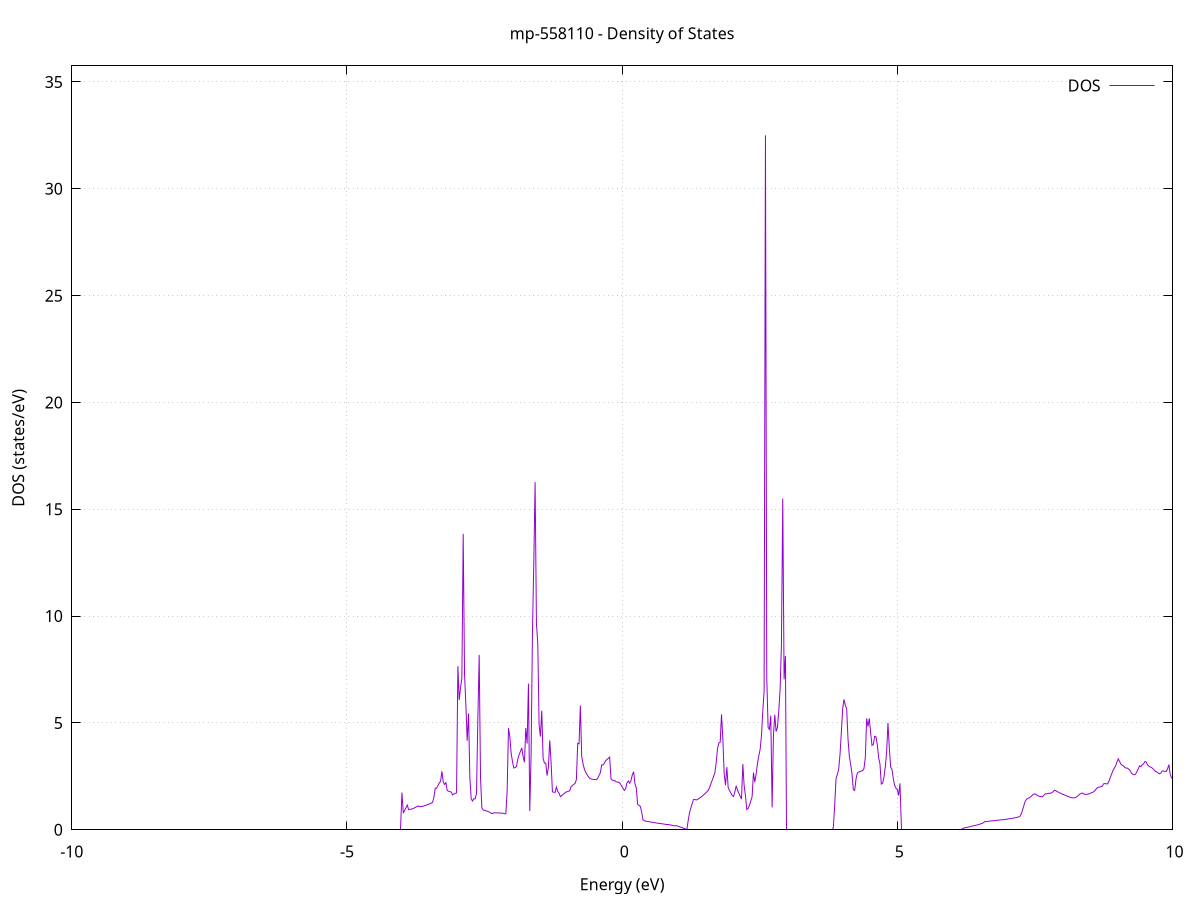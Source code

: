 set title 'mp-558110 - Density of States'
set xlabel 'Energy (eV)'
set ylabel 'DOS (states/eV)'
set grid
set xrange [-10:10]
set yrange [0:35.754]
set xzeroaxis lt -1
set terminal png size 800,600
set output 'mp-558110_dos_gnuplot.png'
plot '-' using 1:2 with lines title 'DOS'
-35.089300 0.000000
-35.065100 0.000000
-35.040900 0.000000
-35.016700 0.000000
-34.992600 0.000000
-34.968400 0.000000
-34.944200 0.000000
-34.920000 0.000000
-34.895800 0.000000
-34.871600 0.000000
-34.847400 0.000000
-34.823200 0.000000
-34.799000 0.000000
-34.774800 0.000000
-34.750600 0.000000
-34.726400 0.000000
-34.702200 0.000000
-34.678000 0.000000
-34.653800 0.000000
-34.629700 0.000000
-34.605500 0.000000
-34.581300 0.000000
-34.557100 0.000000
-34.532900 0.000000
-34.508700 0.000000
-34.484500 0.000000
-34.460300 0.000000
-34.436100 0.000000
-34.411900 0.000000
-34.387700 0.000000
-34.363500 0.000000
-34.339300 0.000000
-34.315100 0.000000
-34.290900 0.000000
-34.266800 0.000000
-34.242600 0.000000
-34.218400 0.000000
-34.194200 0.000000
-34.170000 0.000000
-34.145800 0.000000
-34.121600 0.000000
-34.097400 0.000000
-34.073200 0.000000
-34.049000 0.000000
-34.024800 0.000000
-34.000600 0.000000
-33.976400 0.000000
-33.952200 0.000000
-33.928000 0.000000
-33.903900 0.000000
-33.879700 0.000000
-33.855500 0.000000
-33.831300 0.000000
-33.807100 0.000000
-33.782900 0.000000
-33.758700 0.000000
-33.734500 0.000000
-33.710300 0.000000
-33.686100 0.000000
-33.661900 0.000000
-33.637700 0.000000
-33.613500 0.000000
-33.589300 0.000000
-33.565100 0.000000
-33.541000 0.000000
-33.516800 0.000000
-33.492600 0.000000
-33.468400 0.000000
-33.444200 0.000000
-33.420000 0.000000
-33.395800 0.000000
-33.371600 0.000000
-33.347400 0.000000
-33.323200 0.000000
-33.299000 0.000000
-33.274800 0.000000
-33.250600 0.000000
-33.226400 0.000000
-33.202200 0.000000
-33.178100 0.000000
-33.153900 0.000000
-33.129700 0.000000
-33.105500 0.000000
-33.081300 0.000000
-33.057100 0.000000
-33.032900 0.000000
-33.008700 0.000000
-32.984500 0.000000
-32.960300 0.000000
-32.936100 0.000000
-32.911900 0.000000
-32.887700 27.364100
-32.863500 34.169900
-32.839300 18.101600
-32.815200 65.673700
-32.791000 176.182500
-32.766800 33.784800
-32.742600 0.000000
-32.718400 0.000000
-32.694200 0.000000
-32.670000 0.000000
-32.645800 0.000000
-32.621600 0.000000
-32.597400 0.000000
-32.573200 0.000000
-32.549000 0.000000
-32.524800 0.000000
-32.500600 0.000000
-32.476400 0.000000
-32.452300 0.000000
-32.428100 0.000000
-32.403900 0.000000
-32.379700 0.000000
-32.355500 0.000000
-32.331300 0.000000
-32.307100 0.000000
-32.282900 0.000000
-32.258700 0.000000
-32.234500 0.000000
-32.210300 0.000000
-32.186100 0.000000
-32.161900 0.000000
-32.137700 0.000000
-32.113500 0.000000
-32.089400 0.000000
-32.065200 0.000000
-32.041000 0.000000
-32.016800 0.000000
-31.992600 0.000000
-31.968400 0.000000
-31.944200 0.000000
-31.920000 0.000000
-31.895800 0.000000
-31.871600 0.000000
-31.847400 0.000000
-31.823200 0.000000
-31.799000 0.000000
-31.774800 0.000000
-31.750600 0.000000
-31.726500 0.000000
-31.702300 0.000000
-31.678100 0.000000
-31.653900 0.000000
-31.629700 0.000000
-31.605500 0.000000
-31.581300 0.000000
-31.557100 0.000000
-31.532900 0.000000
-31.508700 0.000000
-31.484500 0.000000
-31.460300 0.000000
-31.436100 0.000000
-31.411900 0.000000
-31.387700 0.000000
-31.363600 0.000000
-31.339400 0.000000
-31.315200 0.000000
-31.291000 0.000000
-31.266800 0.000000
-31.242600 0.000000
-31.218400 0.000000
-31.194200 0.000000
-31.170000 0.000000
-31.145800 0.000000
-31.121600 0.000000
-31.097400 0.000000
-31.073200 0.000000
-31.049000 0.000000
-31.024800 0.000000
-31.000700 0.000000
-30.976500 0.000000
-30.952300 0.000000
-30.928100 0.000000
-30.903900 0.000000
-30.879700 0.000000
-30.855500 0.000000
-30.831300 0.000000
-30.807100 0.000000
-30.782900 0.000000
-30.758700 0.000000
-30.734500 0.000000
-30.710300 0.000000
-30.686100 0.000000
-30.661900 0.000000
-30.637700 0.000000
-30.613600 0.000000
-30.589400 0.000000
-30.565200 0.000000
-30.541000 0.000000
-30.516800 0.000000
-30.492600 0.000000
-30.468400 0.000000
-30.444200 0.000000
-30.420000 0.000000
-30.395800 0.000000
-30.371600 0.000000
-30.347400 0.000000
-30.323200 0.000000
-30.299000 0.000000
-30.274800 0.000000
-30.250700 0.000000
-30.226500 0.000000
-30.202300 0.000000
-30.178100 0.000000
-30.153900 0.000000
-30.129700 0.000000
-30.105500 0.000000
-30.081300 0.000000
-30.057100 0.000000
-30.032900 0.000000
-30.008700 0.000000
-29.984500 0.000000
-29.960300 0.000000
-29.936100 0.000000
-29.911900 0.000000
-29.887800 0.000000
-29.863600 0.000000
-29.839400 0.000000
-29.815200 0.000000
-29.791000 0.000000
-29.766800 0.000000
-29.742600 0.000000
-29.718400 0.000000
-29.694200 0.000000
-29.670000 0.000000
-29.645800 0.000000
-29.621600 0.000000
-29.597400 0.000000
-29.573200 0.000000
-29.549000 0.000000
-29.524900 0.000000
-29.500700 0.000000
-29.476500 0.000000
-29.452300 0.000000
-29.428100 0.000000
-29.403900 0.000000
-29.379700 0.000000
-29.355500 0.000000
-29.331300 0.000000
-29.307100 0.000000
-29.282900 0.000000
-29.258700 0.000000
-29.234500 0.000000
-29.210300 0.000000
-29.186100 0.000000
-29.162000 0.000000
-29.137800 0.000000
-29.113600 0.000000
-29.089400 0.000000
-29.065200 0.000000
-29.041000 0.000000
-29.016800 0.000000
-28.992600 0.000000
-28.968400 0.000000
-28.944200 0.000000
-28.920000 0.000000
-28.895800 0.000000
-28.871600 0.000000
-28.847400 0.000000
-28.823200 0.000000
-28.799100 0.000000
-28.774900 0.000000
-28.750700 0.000000
-28.726500 0.000000
-28.702300 0.000000
-28.678100 0.000000
-28.653900 0.000000
-28.629700 0.000000
-28.605500 0.000000
-28.581300 0.000000
-28.557100 0.000000
-28.532900 0.000000
-28.508700 0.000000
-28.484500 0.000000
-28.460300 0.000000
-28.436200 0.000000
-28.412000 0.000000
-28.387800 0.000000
-28.363600 0.000000
-28.339400 0.000000
-28.315200 0.000000
-28.291000 0.000000
-28.266800 0.000000
-28.242600 0.000000
-28.218400 0.000000
-28.194200 0.000000
-28.170000 0.000000
-28.145800 0.000000
-28.121600 0.000000
-28.097400 0.000000
-28.073300 0.000000
-28.049100 0.000000
-28.024900 0.000000
-28.000700 0.000000
-27.976500 0.000000
-27.952300 0.000000
-27.928100 0.000000
-27.903900 0.000000
-27.879700 0.000000
-27.855500 0.000000
-27.831300 0.000000
-27.807100 0.000000
-27.782900 0.000000
-27.758700 0.000000
-27.734500 0.000000
-27.710400 0.000000
-27.686200 0.000000
-27.662000 0.000000
-27.637800 0.000000
-27.613600 0.000000
-27.589400 0.000000
-27.565200 0.000000
-27.541000 0.000000
-27.516800 0.000000
-27.492600 0.000000
-27.468400 0.000000
-27.444200 0.000000
-27.420000 0.000000
-27.395800 0.000000
-27.371600 0.000000
-27.347500 0.000000
-27.323300 0.000000
-27.299100 0.000000
-27.274900 0.000000
-27.250700 0.000000
-27.226500 0.000000
-27.202300 0.000000
-27.178100 0.000000
-27.153900 0.000000
-27.129700 0.000000
-27.105500 0.000000
-27.081300 0.000000
-27.057100 0.000000
-27.032900 0.000000
-27.008700 0.000000
-26.984600 0.000000
-26.960400 0.000000
-26.936200 0.000000
-26.912000 0.000000
-26.887800 0.000000
-26.863600 0.000000
-26.839400 0.000000
-26.815200 0.000000
-26.791000 0.000000
-26.766800 0.000000
-26.742600 0.000000
-26.718400 0.000000
-26.694200 0.000000
-26.670000 0.000000
-26.645800 0.000000
-26.621700 0.000000
-26.597500 0.000000
-26.573300 0.000000
-26.549100 0.000000
-26.524900 0.000000
-26.500700 0.000000
-26.476500 0.000000
-26.452300 0.000000
-26.428100 0.000000
-26.403900 0.000000
-26.379700 0.000000
-26.355500 0.000000
-26.331300 0.000000
-26.307100 0.000000
-26.282900 0.000000
-26.258800 0.000000
-26.234600 0.000000
-26.210400 0.000000
-26.186200 0.000000
-26.162000 0.000000
-26.137800 0.000000
-26.113600 0.000000
-26.089400 0.000000
-26.065200 0.000000
-26.041000 0.000000
-26.016800 0.000000
-25.992600 0.000000
-25.968400 0.000000
-25.944200 0.000000
-25.920000 0.000000
-25.895900 0.000000
-25.871700 0.000000
-25.847500 0.000000
-25.823300 0.000000
-25.799100 0.000000
-25.774900 0.000000
-25.750700 0.000000
-25.726500 0.000000
-25.702300 0.000000
-25.678100 0.000000
-25.653900 0.000000
-25.629700 0.000000
-25.605500 0.000000
-25.581300 0.000000
-25.557100 0.000000
-25.533000 0.000000
-25.508800 0.000000
-25.484600 0.000000
-25.460400 0.000000
-25.436200 0.000000
-25.412000 0.000000
-25.387800 0.000000
-25.363600 0.000000
-25.339400 0.000000
-25.315200 0.000000
-25.291000 0.000000
-25.266800 0.000000
-25.242600 0.000000
-25.218400 0.000000
-25.194200 0.000000
-25.170100 0.000000
-25.145900 0.000000
-25.121700 0.000000
-25.097500 0.000000
-25.073300 0.000000
-25.049100 0.000000
-25.024900 0.000000
-25.000700 0.000000
-24.976500 0.000000
-24.952300 0.000000
-24.928100 0.000000
-24.903900 0.000000
-24.879700 0.000000
-24.855500 0.000000
-24.831300 0.000000
-24.807200 0.000000
-24.783000 0.000000
-24.758800 0.000000
-24.734600 0.000000
-24.710400 0.000000
-24.686200 0.000000
-24.662000 0.000000
-24.637800 0.000000
-24.613600 0.000000
-24.589400 0.000000
-24.565200 0.000000
-24.541000 0.000000
-24.516800 0.000000
-24.492600 0.000000
-24.468400 0.000000
-24.444300 0.000000
-24.420100 0.000000
-24.395900 0.000000
-24.371700 0.000000
-24.347500 0.000000
-24.323300 0.000000
-24.299100 0.000000
-24.274900 0.000000
-24.250700 0.000000
-24.226500 0.000000
-24.202300 0.000000
-24.178100 0.000000
-24.153900 0.000000
-24.129700 0.000000
-24.105500 0.000000
-24.081400 0.000000
-24.057200 0.000000
-24.033000 0.000000
-24.008800 0.000000
-23.984600 0.000000
-23.960400 0.000000
-23.936200 0.000000
-23.912000 0.000000
-23.887800 0.000000
-23.863600 0.000000
-23.839400 0.000000
-23.815200 0.000000
-23.791000 0.000000
-23.766800 0.000000
-23.742600 0.000000
-23.718400 0.000000
-23.694300 0.000000
-23.670100 0.000000
-23.645900 0.000000
-23.621700 0.000000
-23.597500 0.000000
-23.573300 0.000000
-23.549100 0.000000
-23.524900 0.000000
-23.500700 0.000000
-23.476500 0.000000
-23.452300 0.000000
-23.428100 0.000000
-23.403900 0.000000
-23.379700 0.000000
-23.355500 0.000000
-23.331400 0.000000
-23.307200 0.000000
-23.283000 0.000000
-23.258800 0.000000
-23.234600 0.000000
-23.210400 0.000000
-23.186200 0.000000
-23.162000 0.000000
-23.137800 0.000000
-23.113600 0.000000
-23.089400 0.000000
-23.065200 0.000000
-23.041000 0.000000
-23.016800 0.000000
-22.992600 0.000000
-22.968500 0.000000
-22.944300 0.000000
-22.920100 0.000000
-22.895900 0.000000
-22.871700 0.000000
-22.847500 0.000000
-22.823300 0.000000
-22.799100 0.000000
-22.774900 0.000000
-22.750700 0.000000
-22.726500 0.000000
-22.702300 0.000000
-22.678100 0.000000
-22.653900 0.000000
-22.629700 0.000000
-22.605600 0.000000
-22.581400 0.000000
-22.557200 0.000000
-22.533000 0.000000
-22.508800 0.000000
-22.484600 0.000000
-22.460400 0.000000
-22.436200 0.000000
-22.412000 0.000000
-22.387800 0.000000
-22.363600 0.000000
-22.339400 0.000000
-22.315200 0.000000
-22.291000 0.000000
-22.266800 0.000000
-22.242700 0.000000
-22.218500 0.000000
-22.194300 0.000000
-22.170100 0.000000
-22.145900 0.000000
-22.121700 0.000000
-22.097500 0.000000
-22.073300 0.000000
-22.049100 0.000000
-22.024900 0.000000
-22.000700 0.000000
-21.976500 0.000000
-21.952300 0.000000
-21.928100 0.000000
-21.903900 0.000000
-21.879800 0.000000
-21.855600 0.000000
-21.831400 0.000000
-21.807200 0.000000
-21.783000 0.000000
-21.758800 0.000000
-21.734600 0.000000
-21.710400 0.000000
-21.686200 0.000000
-21.662000 0.000000
-21.637800 0.000000
-21.613600 0.000000
-21.589400 0.000000
-21.565200 0.000000
-21.541000 0.000000
-21.516900 0.000000
-21.492700 0.000000
-21.468500 0.000000
-21.444300 0.000000
-21.420100 0.000000
-21.395900 0.000000
-21.371700 0.000000
-21.347500 0.000000
-21.323300 0.000000
-21.299100 0.000000
-21.274900 0.000000
-21.250700 0.000000
-21.226500 0.000000
-21.202300 0.000000
-21.178100 0.000000
-21.154000 0.000000
-21.129800 0.000000
-21.105600 0.000000
-21.081400 0.000000
-21.057200 0.000000
-21.033000 0.000000
-21.008800 0.000000
-20.984600 0.000000
-20.960400 0.000000
-20.936200 0.000000
-20.912000 0.000000
-20.887800 0.000000
-20.863600 0.000000
-20.839400 0.000000
-20.815200 0.000000
-20.791100 0.000000
-20.766900 0.000000
-20.742700 0.000000
-20.718500 0.000000
-20.694300 0.000000
-20.670100 0.000000
-20.645900 0.000000
-20.621700 0.000000
-20.597500 0.000000
-20.573300 0.000000
-20.549100 0.000000
-20.524900 0.000000
-20.500700 0.000000
-20.476500 0.000000
-20.452300 0.000000
-20.428200 0.000000
-20.404000 0.000000
-20.379800 0.000000
-20.355600 0.000000
-20.331400 0.000000
-20.307200 0.000000
-20.283000 0.000000
-20.258800 0.000000
-20.234600 0.000000
-20.210400 0.000000
-20.186200 0.000000
-20.162000 0.000000
-20.137800 0.000000
-20.113600 0.000000
-20.089400 0.000000
-20.065300 0.000000
-20.041100 0.000000
-20.016900 0.000000
-19.992700 0.000000
-19.968500 0.000000
-19.944300 0.000000
-19.920100 0.000000
-19.895900 0.000000
-19.871700 0.000000
-19.847500 0.000000
-19.823300 0.000000
-19.799100 0.000000
-19.774900 0.000000
-19.750700 0.000000
-19.726500 0.000000
-19.702400 0.000000
-19.678200 0.000000
-19.654000 0.000000
-19.629800 0.000000
-19.605600 0.000000
-19.581400 0.000000
-19.557200 0.000000
-19.533000 0.000000
-19.508800 0.000000
-19.484600 0.000000
-19.460400 0.000000
-19.436200 0.000000
-19.412000 0.000000
-19.387800 0.000000
-19.363600 0.000000
-19.339500 0.000000
-19.315300 0.000000
-19.291100 0.000000
-19.266900 0.000000
-19.242700 0.000000
-19.218500 0.000000
-19.194300 0.000000
-19.170100 0.000000
-19.145900 0.000000
-19.121700 0.000000
-19.097500 0.000000
-19.073300 0.000000
-19.049100 0.000000
-19.024900 0.000000
-19.000700 0.000000
-18.976600 0.000000
-18.952400 0.000000
-18.928200 0.000000
-18.904000 0.000000
-18.879800 0.000000
-18.855600 0.000000
-18.831400 0.000000
-18.807200 0.000000
-18.783000 0.000000
-18.758800 0.000000
-18.734600 0.000000
-18.710400 0.000000
-18.686200 0.000000
-18.662000 0.000000
-18.637800 0.000000
-18.613700 0.000000
-18.589500 0.000000
-18.565300 0.000000
-18.541100 0.000000
-18.516900 0.000000
-18.492700 0.000000
-18.468500 0.000000
-18.444300 0.000000
-18.420100 0.000000
-18.395900 0.000000
-18.371700 0.000000
-18.347500 0.000000
-18.323300 0.000000
-18.299100 0.000000
-18.274900 0.000000
-18.250800 0.000000
-18.226600 0.000000
-18.202400 0.000000
-18.178200 0.000000
-18.154000 0.000000
-18.129800 0.000000
-18.105600 0.000000
-18.081400 0.000000
-18.057200 0.000000
-18.033000 0.000000
-18.008800 0.000000
-17.984600 0.000000
-17.960400 0.000000
-17.936200 0.000000
-17.912000 0.000000
-17.887900 0.000000
-17.863700 0.000000
-17.839500 0.000000
-17.815300 0.000000
-17.791100 0.000000
-17.766900 0.000000
-17.742700 0.000000
-17.718500 0.000000
-17.694300 0.000000
-17.670100 0.000000
-17.645900 0.000000
-17.621700 0.000000
-17.597500 0.000000
-17.573300 0.000000
-17.549100 0.000000
-17.525000 0.000000
-17.500800 0.000000
-17.476600 0.000000
-17.452400 0.000000
-17.428200 0.000000
-17.404000 0.000000
-17.379800 0.000000
-17.355600 0.000000
-17.331400 0.000000
-17.307200 0.000000
-17.283000 0.000000
-17.258800 0.000000
-17.234600 0.000000
-17.210400 0.000000
-17.186200 0.000000
-17.162100 0.000000
-17.137900 0.000000
-17.113700 0.000000
-17.089500 0.000000
-17.065300 0.000000
-17.041100 0.000000
-17.016900 0.000000
-16.992700 0.000000
-16.968500 0.000000
-16.944300 0.000000
-16.920100 0.000000
-16.895900 0.000000
-16.871700 0.000000
-16.847500 0.000000
-16.823300 0.000000
-16.799100 0.000000
-16.775000 0.000000
-16.750800 0.000000
-16.726600 0.000000
-16.702400 0.000000
-16.678200 0.000000
-16.654000 0.000000
-16.629800 0.000000
-16.605600 0.000000
-16.581400 0.000000
-16.557200 0.000000
-16.533000 0.000000
-16.508800 0.000000
-16.484600 0.000000
-16.460400 0.000000
-16.436200 0.000000
-16.412100 0.000000
-16.387900 0.000000
-16.363700 0.000000
-16.339500 0.000000
-16.315300 0.000000
-16.291100 0.000000
-16.266900 0.000000
-16.242700 0.000000
-16.218500 0.000000
-16.194300 0.000000
-16.170100 0.000000
-16.145900 0.000000
-16.121700 0.000000
-16.097500 0.000000
-16.073300 0.000000
-16.049200 0.000000
-16.025000 0.000000
-16.000800 0.000000
-15.976600 0.000000
-15.952400 0.000000
-15.928200 0.000000
-15.904000 0.000000
-15.879800 0.000000
-15.855600 0.000000
-15.831400 0.000000
-15.807200 0.000000
-15.783000 0.000000
-15.758800 0.000000
-15.734600 0.000000
-15.710400 0.000000
-15.686300 0.000000
-15.662100 0.000000
-15.637900 0.000000
-15.613700 0.000000
-15.589500 0.000000
-15.565300 0.000000
-15.541100 0.000000
-15.516900 0.000000
-15.492700 0.000000
-15.468500 0.000000
-15.444300 0.000000
-15.420100 0.000000
-15.395900 0.000000
-15.371700 0.000000
-15.347500 0.000000
-15.323400 0.000000
-15.299200 0.000000
-15.275000 0.000000
-15.250800 0.000000
-15.226600 0.000000
-15.202400 0.000000
-15.178200 0.000000
-15.154000 0.000000
-15.129800 0.000000
-15.105600 0.000000
-15.081400 0.000000
-15.057200 0.000000
-15.033000 0.000000
-15.008800 0.000000
-14.984600 0.000000
-14.960500 0.000000
-14.936300 0.000000
-14.912100 0.000000
-14.887900 0.000000
-14.863700 0.000000
-14.839500 0.000000
-14.815300 0.000000
-14.791100 0.000000
-14.766900 0.000000
-14.742700 0.000000
-14.718500 0.000000
-14.694300 0.000000
-14.670100 0.000000
-14.645900 0.000000
-14.621700 0.000000
-14.597600 0.000000
-14.573400 0.000000
-14.549200 0.000000
-14.525000 0.000000
-14.500800 0.000000
-14.476600 0.000000
-14.452400 0.000000
-14.428200 0.000000
-14.404000 0.000000
-14.379800 0.000000
-14.355600 0.000000
-14.331400 0.000000
-14.307200 0.000000
-14.283000 0.000000
-14.258800 0.000000
-14.234700 0.000000
-14.210500 0.000000
-14.186300 0.000000
-14.162100 0.000000
-14.137900 0.000000
-14.113700 0.000000
-14.089500 0.000000
-14.065300 0.000000
-14.041100 0.000000
-14.016900 0.000000
-13.992700 0.000000
-13.968500 0.000000
-13.944300 0.000000
-13.920100 0.000000
-13.895900 0.000000
-13.871800 0.000000
-13.847600 0.000000
-13.823400 0.000000
-13.799200 0.000000
-13.775000 0.000000
-13.750800 0.000000
-13.726600 0.000000
-13.702400 0.000000
-13.678200 0.000000
-13.654000 0.000000
-13.629800 0.000000
-13.605600 0.000000
-13.581400 0.000000
-13.557200 0.000000
-13.533000 0.000000
-13.508900 0.000000
-13.484700 0.000000
-13.460500 0.000000
-13.436300 0.000000
-13.412100 0.000000
-13.387900 0.000000
-13.363700 0.000000
-13.339500 0.000000
-13.315300 0.000000
-13.291100 0.000000
-13.266900 0.000000
-13.242700 0.000000
-13.218500 0.000000
-13.194300 0.000000
-13.170100 0.000000
-13.146000 0.000000
-13.121800 0.000000
-13.097600 0.000000
-13.073400 0.000000
-13.049200 0.000000
-13.025000 0.000000
-13.000800 0.000000
-12.976600 0.000000
-12.952400 0.000000
-12.928200 0.000000
-12.904000 0.000000
-12.879800 0.000000
-12.855600 0.000000
-12.831400 0.000000
-12.807200 0.000000
-12.783100 0.000000
-12.758900 0.000000
-12.734700 0.000000
-12.710500 0.000000
-12.686300 0.000000
-12.662100 0.000000
-12.637900 0.000000
-12.613700 0.000000
-12.589500 0.000000
-12.565300 0.000000
-12.541100 0.000000
-12.516900 0.000000
-12.492700 0.000000
-12.468500 0.000000
-12.444300 0.000000
-12.420200 0.000000
-12.396000 0.000000
-12.371800 0.000000
-12.347600 0.567400
-12.323400 0.548100
-12.299200 0.615300
-12.275000 0.682400
-12.250800 0.643000
-12.226600 0.616500
-12.202400 0.642500
-12.178200 0.668600
-12.154000 0.694600
-12.129800 0.660800
-12.105600 0.661700
-12.081400 0.665000
-12.057300 0.680600
-12.033100 0.696300
-12.008900 0.711900
-11.984700 0.710700
-11.960500 0.702600
-11.936300 0.711200
-11.912100 0.719700
-11.887900 0.728300
-11.863700 0.740100
-11.839500 0.752400
-11.815300 0.764600
-11.791100 0.766600
-11.766900 0.773100
-11.742700 0.781300
-11.718500 0.792500
-11.694400 0.803600
-11.670200 0.814800
-11.646000 0.826300
-11.621800 0.838500
-11.597600 0.851200
-11.573400 0.867000
-11.549200 0.882000
-11.525000 0.896900
-11.500800 0.912200
-11.476600 0.927900
-11.452400 0.943600
-11.428200 0.959400
-11.404000 0.975200
-11.379800 0.991500
-11.355600 1.033100
-11.331500 1.063900
-11.307300 1.092100
-11.283100 1.120300
-11.258900 1.149500
-11.234700 1.179400
-11.210500 1.209200
-11.186300 1.239100
-11.162100 1.298800
-11.137900 3.294200
-11.113700 3.409000
-11.089500 3.719500
-11.065300 3.788300
-11.041100 4.041400
-11.016900 4.206100
-10.992700 4.467000
-10.968600 4.928200
-10.944400 5.610400
-10.920200 6.993400
-10.896000 6.083300
-10.871800 5.670500
-10.847600 6.252400
-10.823400 6.475700
-10.799200 6.714900
-10.775000 7.117900
-10.750800 7.946300
-10.726600 9.602500
-10.702400 14.210300
-10.678200 9.211200
-10.654000 0.000000
-10.629800 0.000000
-10.605700 0.000000
-10.581500 0.000000
-10.557300 0.000000
-10.533100 0.000000
-10.508900 0.000000
-10.484700 0.000000
-10.460500 0.000000
-10.436300 0.000000
-10.412100 0.000000
-10.387900 0.000000
-10.363700 0.000000
-10.339500 0.000000
-10.315300 0.000000
-10.291100 0.000000
-10.266900 0.000000
-10.242800 0.000000
-10.218600 0.000000
-10.194400 0.000000
-10.170200 0.000000
-10.146000 0.000000
-10.121800 0.000000
-10.097600 0.000000
-10.073400 0.000000
-10.049200 0.000000
-10.025000 0.000000
-10.000800 0.000000
-9.976600 0.000000
-9.952400 0.000000
-9.928200 0.000000
-9.904000 0.000000
-9.879900 0.000000
-9.855700 0.000000
-9.831500 0.000000
-9.807300 0.000000
-9.783100 0.000000
-9.758900 0.000000
-9.734700 0.000000
-9.710500 0.000000
-9.686300 0.000000
-9.662100 0.000000
-9.637900 0.000000
-9.613700 0.000000
-9.589500 0.000000
-9.565300 0.000000
-9.541100 0.000000
-9.516900 0.000000
-9.492800 0.000000
-9.468600 0.000000
-9.444400 0.000000
-9.420200 0.000000
-9.396000 0.000000
-9.371800 0.000000
-9.347600 0.000000
-9.323400 0.000000
-9.299200 0.000000
-9.275000 0.000000
-9.250800 0.000000
-9.226600 0.000000
-9.202400 0.000000
-9.178200 0.000000
-9.154000 0.000000
-9.129900 0.000000
-9.105700 0.000000
-9.081500 0.000000
-9.057300 0.000000
-9.033100 0.000000
-9.008900 0.000000
-8.984700 0.000000
-8.960500 0.000000
-8.936300 0.000000
-8.912100 0.000000
-8.887900 0.000000
-8.863700 0.000000
-8.839500 0.000000
-8.815300 0.000000
-8.791100 0.000000
-8.767000 0.000000
-8.742800 0.000000
-8.718600 0.000000
-8.694400 0.000000
-8.670200 0.000000
-8.646000 0.000000
-8.621800 0.000000
-8.597600 0.000000
-8.573400 0.000000
-8.549200 0.000000
-8.525000 0.000000
-8.500800 0.000000
-8.476600 0.000000
-8.452400 0.000000
-8.428200 0.000000
-8.404100 0.000000
-8.379900 0.000000
-8.355700 0.000000
-8.331500 0.000000
-8.307300 0.000000
-8.283100 0.000000
-8.258900 0.000000
-8.234700 0.000000
-8.210500 0.000000
-8.186300 0.000000
-8.162100 0.000000
-8.137900 0.000000
-8.113700 0.000000
-8.089500 0.000000
-8.065300 0.000000
-8.041200 0.000000
-8.017000 0.000000
-7.992800 0.000000
-7.968600 0.000000
-7.944400 0.000000
-7.920200 0.000000
-7.896000 0.000000
-7.871800 0.000000
-7.847600 0.000000
-7.823400 0.000000
-7.799200 0.000000
-7.775000 0.000000
-7.750800 0.000000
-7.726600 0.000000
-7.702400 0.000000
-7.678300 0.000000
-7.654100 0.000000
-7.629900 0.000000
-7.605700 0.000000
-7.581500 0.000000
-7.557300 0.000000
-7.533100 0.000000
-7.508900 0.000000
-7.484700 0.000000
-7.460500 0.000000
-7.436300 0.000000
-7.412100 0.000000
-7.387900 0.000000
-7.363700 0.000000
-7.339500 0.000000
-7.315400 0.000000
-7.291200 0.000000
-7.267000 0.000000
-7.242800 0.000000
-7.218600 0.000000
-7.194400 0.000000
-7.170200 0.000000
-7.146000 0.000000
-7.121800 0.000000
-7.097600 0.000000
-7.073400 0.000000
-7.049200 0.000000
-7.025000 0.000000
-7.000800 0.000000
-6.976600 0.000000
-6.952500 0.000000
-6.928300 0.000000
-6.904100 0.000000
-6.879900 0.000000
-6.855700 0.000000
-6.831500 0.000000
-6.807300 0.000000
-6.783100 0.000000
-6.758900 0.000000
-6.734700 0.000000
-6.710500 0.000000
-6.686300 0.000000
-6.662100 0.000000
-6.637900 0.000000
-6.613700 0.000000
-6.589600 0.000000
-6.565400 0.000000
-6.541200 0.000000
-6.517000 0.000000
-6.492800 0.000000
-6.468600 0.000000
-6.444400 0.000000
-6.420200 0.000000
-6.396000 0.000000
-6.371800 0.000000
-6.347600 0.000000
-6.323400 0.000000
-6.299200 0.000000
-6.275000 0.000000
-6.250800 0.000000
-6.226700 0.000000
-6.202500 0.000000
-6.178300 0.000000
-6.154100 0.000000
-6.129900 0.000000
-6.105700 0.000000
-6.081500 0.000000
-6.057300 0.000000
-6.033100 0.000000
-6.008900 0.000000
-5.984700 0.000000
-5.960500 0.000000
-5.936300 0.000000
-5.912100 0.000000
-5.887900 0.000000
-5.863800 0.000000
-5.839600 0.000000
-5.815400 0.000000
-5.791200 0.000000
-5.767000 0.000000
-5.742800 0.000000
-5.718600 0.000000
-5.694400 0.000000
-5.670200 0.000000
-5.646000 0.000000
-5.621800 0.000000
-5.597600 0.000000
-5.573400 0.000000
-5.549200 0.000000
-5.525000 0.000000
-5.500900 0.000000
-5.476700 0.000000
-5.452500 0.000000
-5.428300 0.000000
-5.404100 0.000000
-5.379900 0.000000
-5.355700 0.000000
-5.331500 0.000000
-5.307300 0.000000
-5.283100 0.000000
-5.258900 0.000000
-5.234700 0.000000
-5.210500 0.000000
-5.186300 0.000000
-5.162100 0.000000
-5.138000 0.000000
-5.113800 0.000000
-5.089600 0.000000
-5.065400 0.000000
-5.041200 0.000000
-5.017000 0.000000
-4.992800 0.000000
-4.968600 0.000000
-4.944400 0.000000
-4.920200 0.000000
-4.896000 0.000000
-4.871800 0.000000
-4.847600 0.000000
-4.823400 0.000000
-4.799200 0.000000
-4.775100 0.000000
-4.750900 0.000000
-4.726700 0.000000
-4.702500 0.000000
-4.678300 0.000000
-4.654100 0.000000
-4.629900 0.000000
-4.605700 0.000000
-4.581500 0.000000
-4.557300 0.000000
-4.533100 0.000000
-4.508900 0.000000
-4.484700 0.000000
-4.460500 0.000000
-4.436300 0.000000
-4.412200 0.000000
-4.388000 0.000000
-4.363800 0.000000
-4.339600 0.000000
-4.315400 0.000000
-4.291200 0.000000
-4.267000 0.000000
-4.242800 0.000000
-4.218600 0.000000
-4.194400 0.000000
-4.170200 0.000000
-4.146000 0.000000
-4.121800 0.000000
-4.097600 0.000000
-4.073400 0.000000
-4.049300 0.000000
-4.025100 0.000000
-4.000900 1.743000
-3.976700 0.779400
-3.952500 0.904300
-3.928300 1.029200
-3.904100 1.154100
-3.879900 0.946400
-3.855700 0.956800
-3.831500 0.967100
-3.807300 0.981700
-3.783100 1.012700
-3.758900 1.043700
-3.734700 1.078000
-3.710500 1.112400
-3.686400 1.096200
-3.662200 1.080000
-3.638000 1.088100
-3.613800 1.105100
-3.589600 1.126800
-3.565400 1.148400
-3.541200 1.168700
-3.517000 1.192400
-3.492800 1.222000
-3.468600 1.251800
-3.444400 1.283800
-3.420200 1.522500
-3.396000 1.946700
-3.371800 1.943800
-3.347600 2.067900
-3.323500 2.186100
-3.299300 2.266100
-3.275100 2.738400
-3.250900 2.244300
-3.226700 2.120000
-3.202500 2.208500
-3.178300 1.840100
-3.154100 1.803300
-3.129900 1.783800
-3.105700 1.768000
-3.081500 1.633700
-3.057300 1.671400
-3.033100 1.705000
-3.008900 1.727400
-2.984700 7.659400
-2.960600 6.073800
-2.936400 6.646000
-2.912200 7.104500
-2.888000 13.851000
-2.863800 7.291400
-2.839600 5.857800
-2.815400 4.165000
-2.791200 5.436300
-2.767000 2.447500
-2.742800 1.444600
-2.718600 1.344400
-2.694400 1.456500
-2.670200 1.446000
-2.646000 1.710300
-2.621800 5.185200
-2.597600 8.183900
-2.573500 2.441400
-2.549300 1.027200
-2.525100 0.928700
-2.500900 0.908100
-2.476700 0.889500
-2.452500 0.871000
-2.428300 0.848000
-2.404100 0.814300
-2.379900 0.773000
-2.355700 0.755500
-2.331500 0.792100
-2.307300 0.791700
-2.283100 0.791200
-2.258900 0.790800
-2.234700 0.786600
-2.210600 0.781900
-2.186400 0.777100
-2.162200 0.772300
-2.138000 0.749000
-2.113800 0.750600
-2.089600 1.815500
-2.065400 4.756300
-2.041200 4.354800
-2.017000 3.603700
-1.992800 3.188000
-1.968600 2.890700
-1.944400 2.915500
-1.920200 2.962500
-1.896000 3.306200
-1.871800 3.514100
-1.847700 3.673300
-1.823500 3.830800
-1.799300 3.421800
-1.775100 3.163800
-1.750900 4.763400
-1.726700 4.034700
-1.702500 6.840800
-1.678300 0.877300
-1.654100 3.596900
-1.629900 9.181700
-1.605700 12.440400
-1.581500 16.271100
-1.557300 9.650100
-1.533100 8.726400
-1.508900 4.905300
-1.484800 4.363900
-1.460600 5.571800
-1.436400 3.345500
-1.412200 3.123500
-1.388000 3.115300
-1.363800 2.536200
-1.339600 2.948300
-1.315400 4.179000
-1.291200 3.165900
-1.267000 1.779000
-1.242800 1.758200
-1.218600 1.751000
-1.194400 1.999300
-1.170200 1.797700
-1.146000 1.711300
-1.121900 1.550600
-1.097700 1.598300
-1.073500 1.651300
-1.049300 1.704400
-1.025100 1.757400
-1.000900 1.781500
-0.976700 1.806000
-0.952500 1.822600
-0.928300 2.023600
-0.904100 2.072500
-0.879900 2.121300
-0.855700 2.170900
-0.831500 2.349300
-0.807300 4.047300
-0.783100 4.023900
-0.759000 5.813600
-0.734800 3.429100
-0.710600 3.091800
-0.686400 2.840700
-0.662200 2.688400
-0.638000 2.580900
-0.613800 2.486600
-0.589600 2.406700
-0.565400 2.380700
-0.541200 2.365200
-0.517000 2.356800
-0.492800 2.349600
-0.468600 2.345000
-0.444400 2.410200
-0.420200 2.541000
-0.396100 2.671900
-0.371900 3.036100
-0.347700 3.034500
-0.323500 3.117800
-0.299300 3.231900
-0.275100 3.293300
-0.250900 3.340600
-0.226700 3.401400
-0.202500 2.387400
-0.178300 2.323900
-0.154100 2.308600
-0.129900 2.288700
-0.105700 2.244200
-0.081500 2.229100
-0.057300 2.222400
-0.033200 2.157900
-0.009000 2.040400
0.015200 1.946900
0.039400 1.842400
0.063600 1.920800
0.087800 2.194000
0.112000 2.285400
0.136200 2.181400
0.160400 2.299700
0.184600 2.575800
0.208800 2.717300
0.233000 2.150900
0.257200 1.947900
0.281400 1.195600
0.305600 1.145200
0.329700 1.095300
0.353900 0.848400
0.378100 0.464200
0.402300 0.431100
0.426500 0.403800
0.450700 0.393200
0.474900 0.382700
0.499100 0.372200
0.523300 0.361700
0.547500 0.351100
0.571700 0.340600
0.595900 0.330100
0.620100 0.319600
0.644300 0.309100
0.668500 0.300200
0.692600 0.291400
0.716800 0.282400
0.741000 0.273300
0.765200 0.264300
0.789400 0.255200
0.813600 0.246200
0.837800 0.249500
0.862000 0.235600
0.886200 0.221800
0.910400 0.207900
0.934600 0.194000
0.958800 0.180100
0.983000 0.197600
1.007200 0.174600
1.031400 0.151700
1.055500 0.128800
1.079700 0.105900
1.103900 0.083000
1.128100 0.060100
1.152300 0.037200
1.176500 0.014300
1.200700 0.442700
1.224900 0.805400
1.249100 1.022900
1.273300 1.230500
1.297500 1.417700
1.321700 1.415400
1.345900 1.394400
1.370100 1.423400
1.394300 1.459200
1.418400 1.499400
1.442600 1.542900
1.466800 1.603200
1.491000 1.658600
1.515200 1.712000
1.539400 1.775800
1.563600 1.843300
1.587800 1.968800
1.612000 2.145700
1.636200 2.319400
1.660400 2.488300
1.684600 2.659600
1.708800 3.146100
1.733000 3.797700
1.757200 4.061900
1.781300 4.088600
1.805500 5.402200
1.829700 4.259600
1.853900 2.628900
1.878100 2.091500
1.902300 2.933900
1.926500 1.973600
1.950700 1.838500
1.974900 1.721100
1.999100 1.607000
2.023300 1.558800
2.047500 1.760600
2.071700 2.060400
2.095900 1.861200
2.120100 1.717300
2.144200 1.573300
2.168400 1.439400
2.192600 3.078000
2.216800 2.056900
2.241000 1.592600
2.265200 0.946400
2.289400 0.997000
2.313600 1.155600
2.337800 1.351700
2.362000 1.554800
2.386200 2.675200
2.410400 2.230400
2.434600 2.607900
2.458800 3.096300
2.483000 3.461500
2.507100 3.759300
2.531300 4.390500
2.555500 5.563100
2.579700 6.496000
2.603900 32.504000
2.628100 7.088800
2.652300 4.791200
2.676500 4.697800
2.700700 5.340700
2.724900 1.048100
2.749100 4.418800
2.773300 5.387000
2.797500 4.596800
2.821700 4.790600
2.845900 5.544900
2.870000 6.568500
2.894200 8.626100
2.918400 15.503900
2.942600 7.038200
2.966800 8.132200
2.991000 0.000000
3.015200 0.000000
3.039400 0.000000
3.063600 0.000000
3.087800 0.000000
3.112000 0.000000
3.136200 0.000000
3.160400 0.000000
3.184600 0.000000
3.208800 0.000000
3.232900 0.000000
3.257100 0.000000
3.281300 0.000000
3.305500 0.000000
3.329700 0.000000
3.353900 0.000000
3.378100 0.000000
3.402300 0.000000
3.426500 0.000000
3.450700 0.000000
3.474900 0.000000
3.499100 0.000000
3.523300 0.000000
3.547500 0.000000
3.571700 0.000000
3.595800 0.000000
3.620000 0.000000
3.644200 0.000000
3.668400 0.000000
3.692600 0.000000
3.716800 0.000000
3.741000 0.000000
3.765200 0.000000
3.789400 0.000000
3.813600 0.000000
3.837800 0.122700
3.862000 1.150500
3.886200 2.393400
3.910400 2.593400
3.934600 2.833400
3.958700 3.528500
3.982900 4.552500
4.007100 5.670900
4.031300 6.102000
4.055500 5.821200
4.079700 5.670700
4.103900 4.245900
4.128100 3.443300
4.152300 3.055400
4.176500 2.604900
4.200700 1.885100
4.224900 1.839300
4.249100 2.377200
4.273300 2.654500
4.297500 2.704400
4.321700 2.720800
4.345800 2.748600
4.370000 2.765600
4.394200 2.862900
4.418400 3.377300
4.442600 5.207600
4.466800 4.830300
4.491000 5.215900
4.515200 4.526200
4.539400 3.950600
4.563600 3.986000
4.587800 4.377900
4.612000 4.354700
4.636200 3.988200
4.660400 3.374000
4.684600 3.080200
4.708700 2.139400
4.732900 2.180700
4.757100 2.452800
4.781300 2.943200
4.805500 3.621000
4.829700 5.003500
4.853900 3.867200
4.878100 2.931500
4.902300 2.830600
4.926500 2.391700
4.950700 2.080100
4.974900 1.946800
4.999100 1.894700
5.023300 1.605700
5.047500 2.172800
5.071600 0.000000
5.095800 0.000000
5.120000 0.000000
5.144200 0.000000
5.168400 0.000000
5.192600 0.000000
5.216800 0.000000
5.241000 0.000000
5.265200 0.000000
5.289400 0.000000
5.313600 0.000000
5.337800 0.000000
5.362000 0.000000
5.386200 0.000000
5.410400 0.000000
5.434500 0.000000
5.458700 0.000000
5.482900 0.000000
5.507100 0.000000
5.531300 0.000000
5.555500 0.000000
5.579700 0.000000
5.603900 0.000000
5.628100 0.000000
5.652300 0.000000
5.676500 0.000000
5.700700 0.000000
5.724900 0.000000
5.749100 0.000000
5.773300 0.000000
5.797400 0.000000
5.821600 0.000000
5.845800 0.000000
5.870000 0.000000
5.894200 0.000000
5.918400 0.000000
5.942600 0.000000
5.966800 0.000000
5.991000 0.000000
6.015200 0.000000
6.039400 0.000000
6.063600 0.000000
6.087800 0.000000
6.112000 0.000000
6.136200 0.002100
6.160300 0.019300
6.184500 0.053800
6.208700 0.084000
6.232900 0.094700
6.257100 0.105600
6.281300 0.119700
6.305500 0.135500
6.329700 0.152500
6.353900 0.169100
6.378100 0.183100
6.402300 0.196300
6.426500 0.210600
6.450700 0.226200
6.474900 0.244300
6.499100 0.263200
6.523200 0.283000
6.547400 0.303700
6.571600 0.343800
6.595800 0.389300
6.620000 0.382400
6.644200 0.392100
6.668400 0.403000
6.692600 0.411500
6.716800 0.417600
6.741000 0.419900
6.765200 0.424700
6.789400 0.434000
6.813600 0.443500
6.837800 0.451600
6.862000 0.458100
6.886100 0.464200
6.910300 0.469000
6.934500 0.476500
6.958700 0.484400
6.982900 0.493000
7.007100 0.502900
7.031300 0.513000
7.055500 0.523300
7.079700 0.534100
7.103900 0.545800
7.128100 0.556200
7.152300 0.567700
7.176500 0.582100
7.200700 0.599000
7.224900 0.621600
7.249000 0.723800
7.273200 0.907800
7.297400 1.115400
7.321600 1.318700
7.345800 1.427700
7.370000 1.466000
7.394200 1.489500
7.418400 1.534900
7.442600 1.591400
7.466800 1.653100
7.491000 1.678700
7.515200 1.666700
7.539400 1.617000
7.563600 1.583800
7.587800 1.560300
7.611900 1.552400
7.636100 1.546100
7.660300 1.598500
7.684500 1.676200
7.708700 1.683400
7.732900 1.697000
7.757100 1.713100
7.781300 1.701300
7.805500 1.739600
7.829700 1.775000
7.853900 1.853100
7.878100 1.830500
7.902300 1.793400
7.926500 1.762000
7.950700 1.728900
7.974800 1.695100
7.999000 1.666700
8.023200 1.645400
8.047400 1.618200
8.071600 1.586600
8.095800 1.564400
8.120000 1.541000
8.144200 1.515800
8.168400 1.499500
8.192600 1.490300
8.216800 1.496400
8.241000 1.518300
8.265200 1.551400
8.289400 1.604900
8.313600 1.664500
8.337700 1.701000
8.361900 1.721800
8.386100 1.683200
8.410300 1.658400
8.434500 1.656100
8.458700 1.665800
8.482900 1.683500
8.507100 1.708900
8.531300 1.734600
8.555500 1.759900
8.579700 1.802800
8.603900 1.879800
8.628100 1.951400
8.652300 1.991500
8.676500 2.000300
8.700600 2.027300
8.724800 2.038400
8.749000 2.153400
8.773200 2.162200
8.797400 2.151200
8.821600 2.147000
8.845800 2.284800
8.870000 2.454100
8.894200 2.612500
8.918400 2.774600
8.942600 2.889000
8.966800 2.990400
8.991000 3.171000
9.015200 3.318700
9.039400 3.194200
9.063500 3.068400
9.087700 3.020100
9.111900 2.986200
9.136100 2.907500
9.160300 2.889700
9.184500 2.881500
9.208700 2.823200
9.232900 2.762600
9.257100 2.638900
9.281300 2.594000
9.305500 2.571100
9.329700 2.608300
9.353900 2.722100
9.378100 2.856100
9.402300 2.992600
9.426400 2.955200
9.450600 3.051100
9.474800 3.089000
9.499000 3.195600
9.523200 3.168600
9.547400 3.031000
9.571600 2.975500
9.595800 2.938400
9.620000 2.914300
9.644200 2.856500
9.668400 2.787500
9.692600 2.733100
9.716800 2.702900
9.741000 2.654700
9.765200 2.621700
9.789300 2.655800
9.813500 2.757400
9.837700 2.748600
9.861900 2.735400
9.886100 2.725400
9.910300 2.851400
9.934500 3.048600
9.958700 2.589700
9.982900 2.421200
10.007100 2.431200
10.031300 2.300400
10.055500 2.258400
10.079700 2.238400
10.103900 2.151700
10.128100 1.980700
10.152200 1.926900
10.176400 1.926500
10.200600 1.921800
10.224800 1.929100
10.249000 1.966900
10.273200 2.138800
10.297400 2.250000
10.321600 2.394000
10.345800 2.620800
10.370000 3.001100
10.394200 3.416000
10.418400 2.716300
10.442600 2.325700
10.466800 2.236900
10.491000 2.191200
10.515100 2.173100
10.539300 2.210900
10.563500 2.157600
10.587700 1.815300
10.611900 1.730200
10.636100 1.661400
10.660300 1.541800
10.684500 1.260200
10.708700 1.050600
10.732900 0.875100
10.757100 0.733800
10.781300 0.613100
10.805500 0.514300
10.829700 0.429900
10.853900 0.403600
10.878000 0.303000
10.902200 0.214700
10.926400 0.120400
10.950600 0.111900
10.974800 0.082200
10.999000 0.047700
11.023200 0.023700
11.047400 0.010200
11.071600 0.004900
11.095800 0.000400
11.120000 0.000000
11.144200 0.000000
11.168400 0.000000
11.192600 0.000000
11.216800 0.000000
11.241000 0.000000
11.265100 0.000000
11.289300 0.000000
11.313500 0.000000
11.337700 0.000000
11.361900 0.000000
11.386100 0.000000
11.410300 0.000000
11.434500 0.000000
11.458700 0.000000
11.482900 0.000000
11.507100 0.000000
11.531300 0.000000
11.555500 0.000000
11.579700 0.000000
11.603900 0.000000
11.628000 0.000000
11.652200 0.000000
11.676400 0.000000
11.700600 0.000000
11.724800 0.000000
11.749000 0.000000
11.773200 0.000000
11.797400 0.000000
11.821600 0.000000
11.845800 0.000000
11.870000 0.000000
11.894200 0.000000
11.918400 0.000000
11.942600 0.000000
11.966800 0.000000
11.990900 0.000000
12.015100 0.000000
12.039300 0.000000
12.063500 0.000000
12.087700 0.000000
12.111900 0.000000
12.136100 0.000000
12.160300 0.000000
12.184500 0.000000
12.208700 0.000000
12.232900 0.000000
12.257100 0.000000
12.281300 0.000000
12.305500 0.000000
12.329700 0.000000
12.353800 0.000000
12.378000 0.000000
12.402200 0.000000
12.426400 0.000000
12.450600 0.000000
12.474800 0.000000
12.499000 0.000000
12.523200 0.000000
12.547400 0.000000
12.571600 0.000000
12.595800 0.000000
12.620000 0.000000
12.644200 0.000000
12.668400 0.000000
12.692600 0.000000
12.716700 0.000000
12.740900 0.000000
12.765100 0.000000
12.789300 0.000000
12.813500 0.000000
12.837700 0.000000
12.861900 0.000000
12.886100 0.000000
12.910300 0.000000
12.934500 0.000000
12.958700 0.000000
12.982900 0.000000
13.007100 0.000000
13.031300 0.000000
13.055500 0.000000
13.079600 0.000000
13.103800 0.000000
13.128000 0.000000
13.152200 0.000000
13.176400 0.000000
13.200600 0.000000
13.224800 0.000000
13.249000 0.000000
13.273200 0.000000
13.297400 0.000000
e
